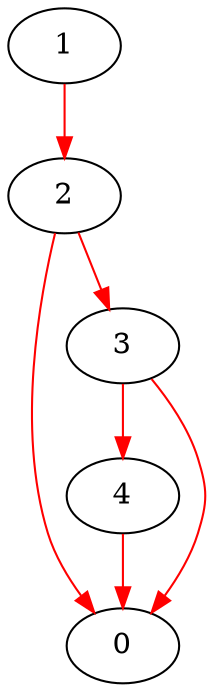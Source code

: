 strict digraph  {
1;
4;
0;
3;
2;
1 -> 2  [color=red];
4 -> 0  [color=red];
3 -> 0  [color=red];
3 -> 4  [color=red];
2 -> 0  [color=red];
2 -> 3  [color=red];
}
